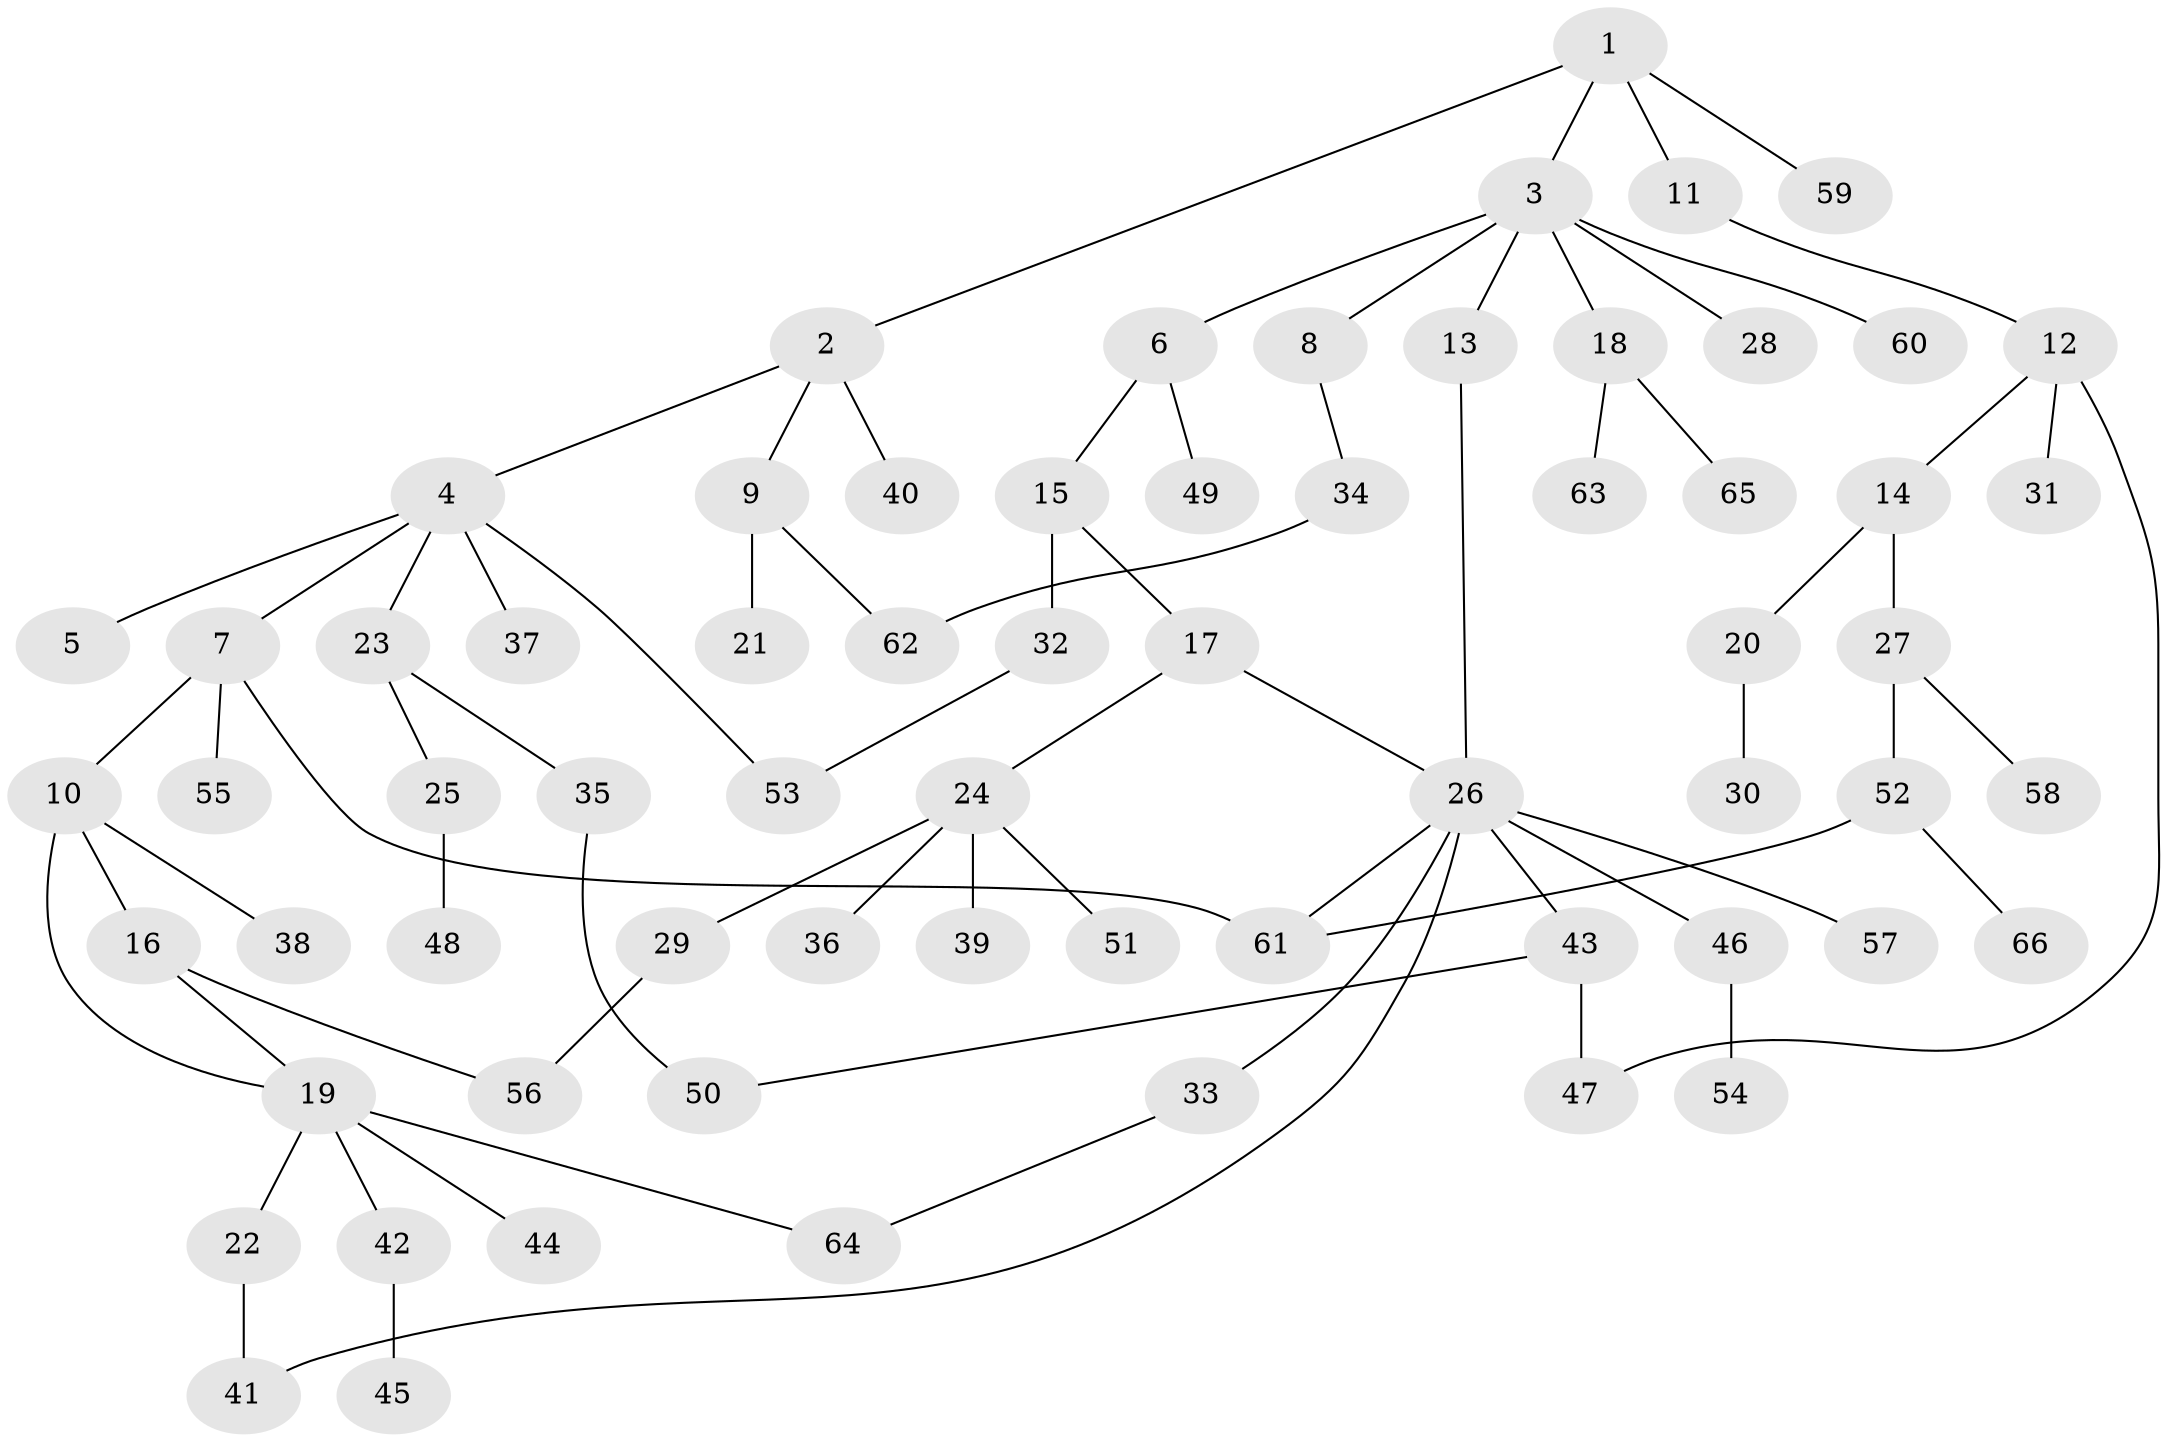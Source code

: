 // Generated by graph-tools (version 1.1) at 2025/25/03/09/25 03:25:36]
// undirected, 66 vertices, 76 edges
graph export_dot {
graph [start="1"]
  node [color=gray90,style=filled];
  1;
  2;
  3;
  4;
  5;
  6;
  7;
  8;
  9;
  10;
  11;
  12;
  13;
  14;
  15;
  16;
  17;
  18;
  19;
  20;
  21;
  22;
  23;
  24;
  25;
  26;
  27;
  28;
  29;
  30;
  31;
  32;
  33;
  34;
  35;
  36;
  37;
  38;
  39;
  40;
  41;
  42;
  43;
  44;
  45;
  46;
  47;
  48;
  49;
  50;
  51;
  52;
  53;
  54;
  55;
  56;
  57;
  58;
  59;
  60;
  61;
  62;
  63;
  64;
  65;
  66;
  1 -- 2;
  1 -- 3;
  1 -- 11;
  1 -- 59;
  2 -- 4;
  2 -- 9;
  2 -- 40;
  3 -- 6;
  3 -- 8;
  3 -- 13;
  3 -- 18;
  3 -- 28;
  3 -- 60;
  4 -- 5;
  4 -- 7;
  4 -- 23;
  4 -- 37;
  4 -- 53;
  6 -- 15;
  6 -- 49;
  7 -- 10;
  7 -- 55;
  7 -- 61;
  8 -- 34;
  9 -- 21;
  9 -- 62;
  10 -- 16;
  10 -- 19;
  10 -- 38;
  11 -- 12;
  12 -- 14;
  12 -- 31;
  12 -- 47;
  13 -- 26;
  14 -- 20;
  14 -- 27;
  15 -- 17;
  15 -- 32;
  16 -- 56;
  16 -- 19;
  17 -- 24;
  17 -- 26;
  18 -- 63;
  18 -- 65;
  19 -- 22;
  19 -- 42;
  19 -- 44;
  19 -- 64;
  20 -- 30;
  22 -- 41;
  23 -- 25;
  23 -- 35;
  24 -- 29;
  24 -- 36;
  24 -- 39;
  24 -- 51;
  25 -- 48;
  26 -- 33;
  26 -- 43;
  26 -- 46;
  26 -- 57;
  26 -- 61;
  26 -- 41;
  27 -- 52;
  27 -- 58;
  29 -- 56;
  32 -- 53;
  33 -- 64;
  34 -- 62;
  35 -- 50;
  42 -- 45;
  43 -- 47;
  43 -- 50;
  46 -- 54;
  52 -- 61;
  52 -- 66;
}
